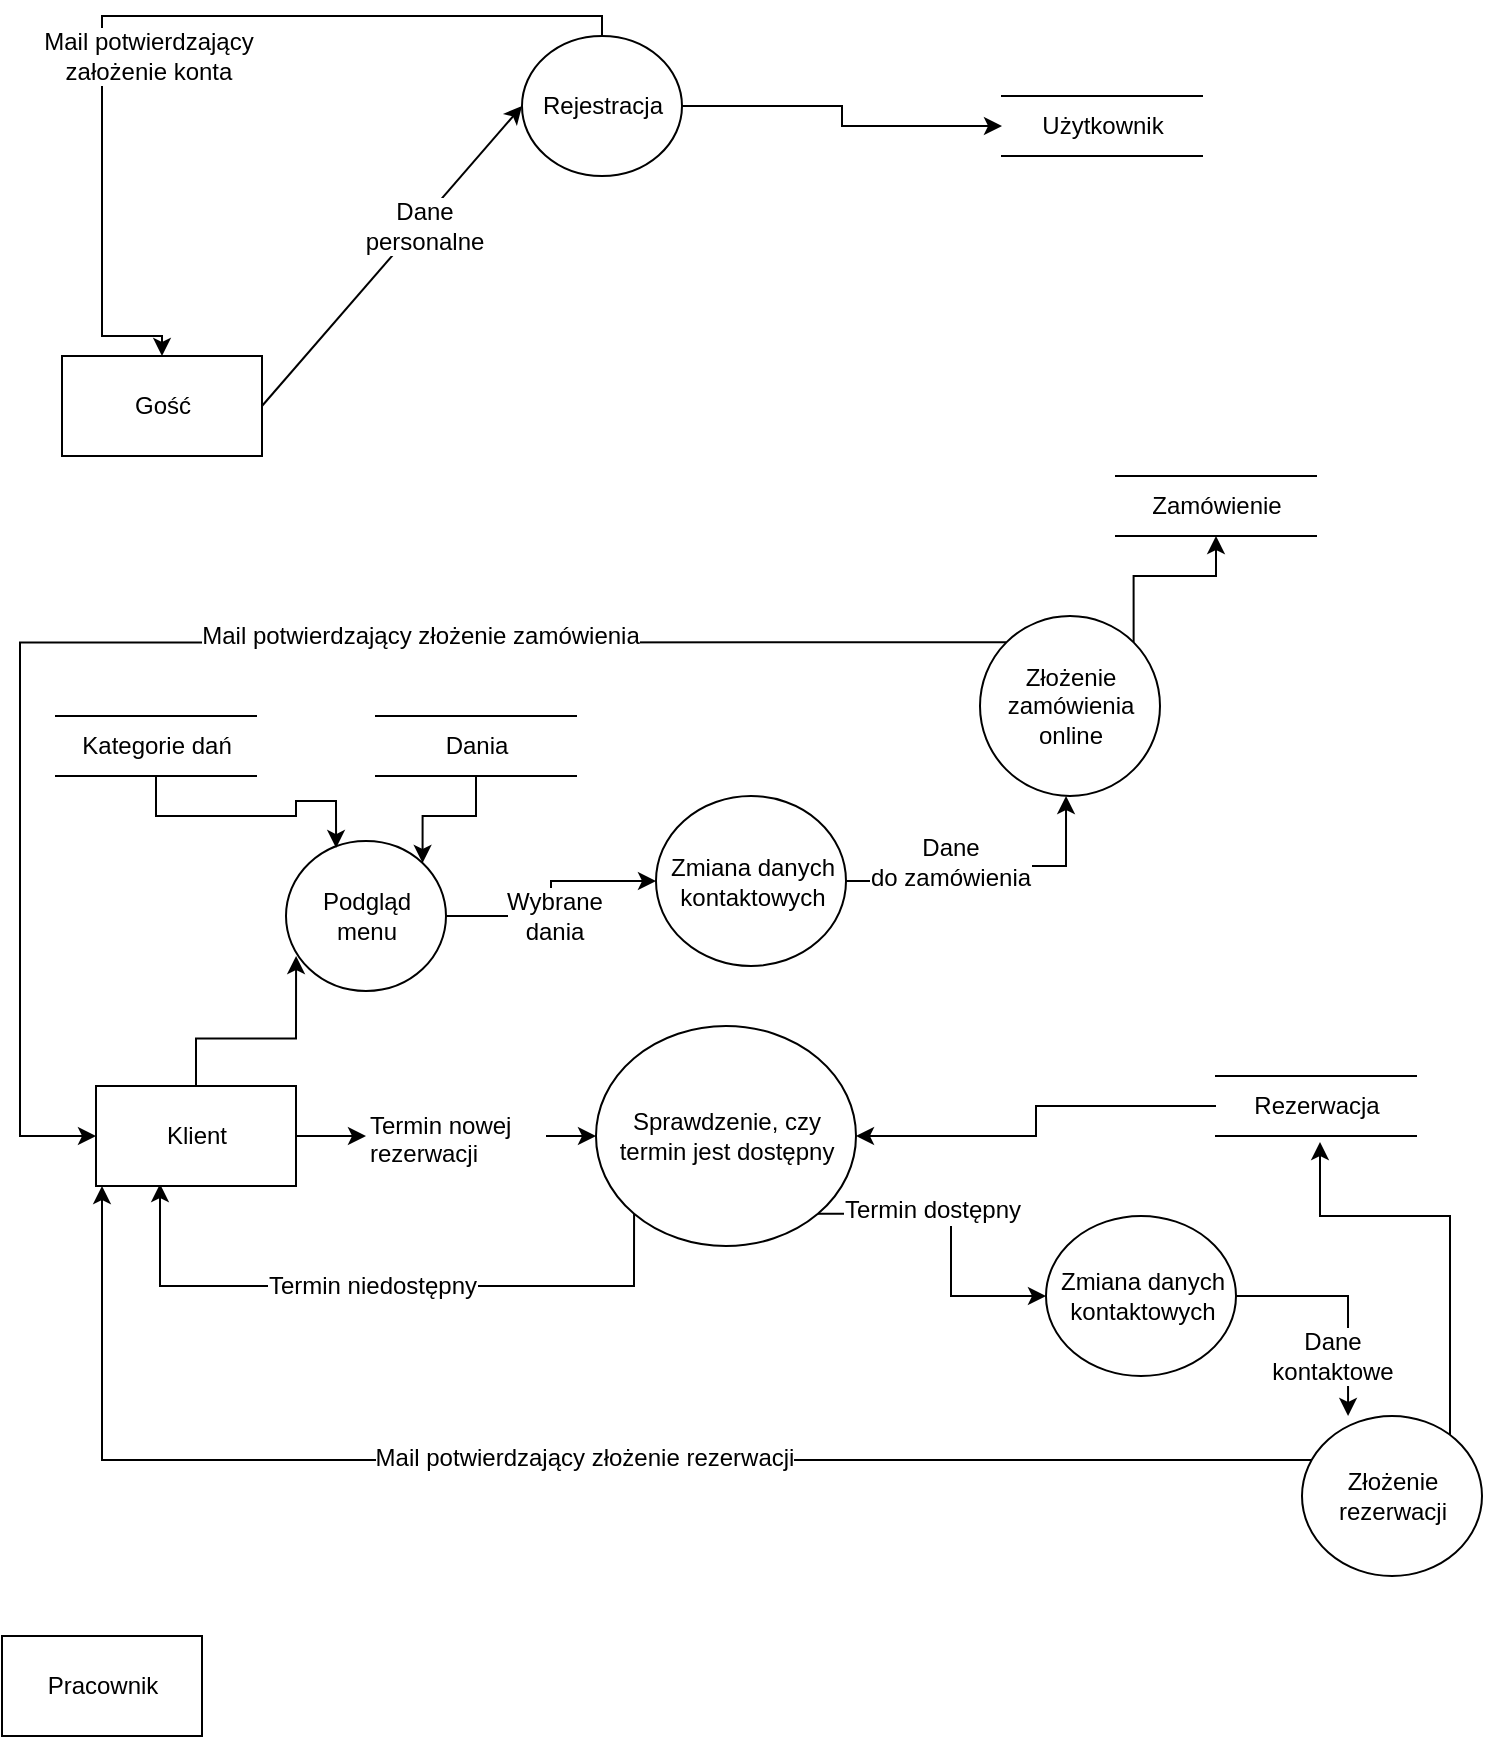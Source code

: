 <mxfile version="12.1.7" type="gitlab" pages="1"><diagram id="Mis9JatLhUR5fZRJJCik" name="Page-1"><mxGraphModel dx="1981" dy="1122" grid="1" gridSize="10" guides="1" tooltips="1" connect="1" arrows="1" fold="1" page="1" pageScale="1" pageWidth="827" pageHeight="1169" math="0" shadow="0"><root><mxCell id="0"/><mxCell id="1" parent="0"/><mxCell id="JNWb1iQGZ5hUgEjCNbyO-17" style="edgeStyle=orthogonalEdgeStyle;rounded=0;orthogonalLoop=1;jettySize=auto;html=1;exitX=1;exitY=0.5;exitDx=0;exitDy=0;entryX=0;entryY=0.5;entryDx=0;entryDy=0;" edge="1" parent="1" source="JNWb1iQGZ5hUgEjCNbyO-20" target="JNWb1iQGZ5hUgEjCNbyO-14"><mxGeometry relative="1" as="geometry"/></mxCell><mxCell id="JNWb1iQGZ5hUgEjCNbyO-2" value="Gość" style="html=1;dashed=0;whitespace=wrap;" vertex="1" parent="1"><mxGeometry x="70" y="250" width="100" height="50" as="geometry"/></mxCell><mxCell id="JNWb1iQGZ5hUgEjCNbyO-11" style="edgeStyle=orthogonalEdgeStyle;rounded=0;orthogonalLoop=1;jettySize=auto;html=1;entryX=0;entryY=0.5;entryDx=0;entryDy=0;" edge="1" parent="1" source="JNWb1iQGZ5hUgEjCNbyO-4" target="JNWb1iQGZ5hUgEjCNbyO-5"><mxGeometry relative="1" as="geometry"/></mxCell><mxCell id="JNWb1iQGZ5hUgEjCNbyO-12" style="edgeStyle=orthogonalEdgeStyle;rounded=0;orthogonalLoop=1;jettySize=auto;html=1;entryX=0.5;entryY=0;entryDx=0;entryDy=0;" edge="1" parent="1" source="JNWb1iQGZ5hUgEjCNbyO-4" target="JNWb1iQGZ5hUgEjCNbyO-2"><mxGeometry relative="1" as="geometry"><mxPoint x="120" y="300" as="targetPoint"/><Array as="points"><mxPoint x="340" y="80"/><mxPoint x="90" y="80"/><mxPoint x="90" y="240"/><mxPoint x="120" y="240"/></Array></mxGeometry></mxCell><mxCell id="JNWb1iQGZ5hUgEjCNbyO-13" value="&lt;div&gt;Mail potwierdzający &lt;br&gt;&lt;/div&gt;&lt;div&gt;założenie konta&lt;/div&gt;" style="text;html=1;resizable=0;points=[];align=center;verticalAlign=middle;labelBackgroundColor=#ffffff;" vertex="1" connectable="0" parent="JNWb1iQGZ5hUgEjCNbyO-12"><mxGeometry x="0.207" y="-2" relative="1" as="geometry"><mxPoint x="25" y="2" as="offset"/></mxGeometry></mxCell><mxCell id="JNWb1iQGZ5hUgEjCNbyO-4" value="Rejestracja" style="shape=ellipse;html=1;dashed=0;whitespace=wrap;perimeter=ellipsePerimeter;" vertex="1" parent="1"><mxGeometry x="300" y="90" width="80" height="70" as="geometry"/></mxCell><mxCell id="JNWb1iQGZ5hUgEjCNbyO-5" value="Użytkownik" style="html=1;dashed=0;whitespace=wrap;shape=partialRectangle;right=0;left=0;fillColor=none;" vertex="1" parent="1"><mxGeometry x="540" y="120" width="100" height="30" as="geometry"/></mxCell><mxCell id="JNWb1iQGZ5hUgEjCNbyO-10" value="" style="group" vertex="1" connectable="0" parent="1"><mxGeometry x="190" y="100" width="50" height="50" as="geometry"/></mxCell><mxCell id="JNWb1iQGZ5hUgEjCNbyO-6" value="" style="endArrow=classic;html=1;exitX=1;exitY=0.5;exitDx=0;exitDy=0;entryX=0;entryY=0.5;entryDx=0;entryDy=0;" edge="1" parent="1" source="JNWb1iQGZ5hUgEjCNbyO-2" target="JNWb1iQGZ5hUgEjCNbyO-4"><mxGeometry width="50" height="50" relative="1" as="geometry"><mxPoint x="190" y="150" as="sourcePoint"/><mxPoint x="240" y="100" as="targetPoint"/></mxGeometry></mxCell><mxCell id="JNWb1iQGZ5hUgEjCNbyO-9" value="&lt;div&gt;Dane &lt;br&gt;&lt;/div&gt;&lt;div&gt;personalne&lt;/div&gt;" style="text;html=1;resizable=0;points=[];align=center;verticalAlign=middle;labelBackgroundColor=#ffffff;" vertex="1" connectable="0" parent="JNWb1iQGZ5hUgEjCNbyO-6"><mxGeometry x="0.42" y="2" relative="1" as="geometry"><mxPoint x="-10.5" y="18" as="offset"/></mxGeometry></mxCell><mxCell id="JNWb1iQGZ5hUgEjCNbyO-23" style="edgeStyle=orthogonalEdgeStyle;rounded=0;orthogonalLoop=1;jettySize=auto;html=1;exitX=1;exitY=1;exitDx=0;exitDy=0;" edge="1" parent="1" source="JNWb1iQGZ5hUgEjCNbyO-14" target="JNWb1iQGZ5hUgEjCNbyO-41"><mxGeometry relative="1" as="geometry"/></mxCell><mxCell id="JNWb1iQGZ5hUgEjCNbyO-24" value="Termin dostępny" style="text;html=1;resizable=0;points=[];align=center;verticalAlign=middle;labelBackgroundColor=#ffffff;" vertex="1" connectable="0" parent="JNWb1iQGZ5hUgEjCNbyO-23"><mxGeometry x="-0.274" y="2" relative="1" as="geometry"><mxPoint as="offset"/></mxGeometry></mxCell><mxCell id="JNWb1iQGZ5hUgEjCNbyO-25" style="edgeStyle=orthogonalEdgeStyle;rounded=0;orthogonalLoop=1;jettySize=auto;html=1;exitX=0;exitY=1;exitDx=0;exitDy=0;entryX=0.32;entryY=0.98;entryDx=0;entryDy=0;entryPerimeter=0;" edge="1" parent="1" source="JNWb1iQGZ5hUgEjCNbyO-14" target="JNWb1iQGZ5hUgEjCNbyO-18"><mxGeometry relative="1" as="geometry"><Array as="points"><mxPoint x="356" y="715"/><mxPoint x="119" y="715"/></Array></mxGeometry></mxCell><mxCell id="JNWb1iQGZ5hUgEjCNbyO-27" value="Termin niedostępny" style="text;html=1;resizable=0;points=[];align=center;verticalAlign=middle;labelBackgroundColor=#ffffff;" vertex="1" connectable="0" parent="JNWb1iQGZ5hUgEjCNbyO-25"><mxGeometry x="0.031" relative="1" as="geometry"><mxPoint as="offset"/></mxGeometry></mxCell><mxCell id="JNWb1iQGZ5hUgEjCNbyO-14" value="&lt;div&gt;Sprawdzenie, czy&lt;/div&gt;&lt;div&gt; termin jest dostępny&lt;/div&gt;" style="shape=ellipse;html=1;dashed=0;whitespace=wrap;perimeter=ellipsePerimeter;" vertex="1" parent="1"><mxGeometry x="337" y="585" width="130" height="110" as="geometry"/></mxCell><mxCell id="JNWb1iQGZ5hUgEjCNbyO-16" style="edgeStyle=orthogonalEdgeStyle;rounded=0;orthogonalLoop=1;jettySize=auto;html=1;exitX=0;exitY=0.5;exitDx=0;exitDy=0;" edge="1" parent="1" source="JNWb1iQGZ5hUgEjCNbyO-15" target="JNWb1iQGZ5hUgEjCNbyO-14"><mxGeometry relative="1" as="geometry"/></mxCell><mxCell id="JNWb1iQGZ5hUgEjCNbyO-15" value="Rezerwacja" style="html=1;dashed=0;whitespace=wrap;shape=partialRectangle;right=0;left=0;fillColor=none;" vertex="1" parent="1"><mxGeometry x="647" y="610" width="100" height="30" as="geometry"/></mxCell><mxCell id="JNWb1iQGZ5hUgEjCNbyO-54" style="edgeStyle=orthogonalEdgeStyle;rounded=0;orthogonalLoop=1;jettySize=auto;html=1;exitX=0.5;exitY=0;exitDx=0;exitDy=0;entryX=0.063;entryY=0.767;entryDx=0;entryDy=0;entryPerimeter=0;" edge="1" parent="1" source="JNWb1iQGZ5hUgEjCNbyO-18" target="JNWb1iQGZ5hUgEjCNbyO-48"><mxGeometry relative="1" as="geometry"/></mxCell><mxCell id="JNWb1iQGZ5hUgEjCNbyO-18" value="Klient" style="html=1;dashed=0;whitespace=wrap;" vertex="1" parent="1"><mxGeometry x="87" y="615" width="100" height="50" as="geometry"/></mxCell><mxCell id="JNWb1iQGZ5hUgEjCNbyO-20" value="&lt;div&gt;Termin nowej&lt;/div&gt;&lt;div&gt; rezerwacji&lt;/div&gt;" style="text;html=1;resizable=0;points=[];autosize=1;align=left;verticalAlign=top;spacingTop=-4;" vertex="1" parent="1"><mxGeometry x="222" y="625" width="90" height="30" as="geometry"/></mxCell><mxCell id="JNWb1iQGZ5hUgEjCNbyO-21" style="edgeStyle=orthogonalEdgeStyle;rounded=0;orthogonalLoop=1;jettySize=auto;html=1;exitX=1;exitY=0.5;exitDx=0;exitDy=0;entryX=0;entryY=0.5;entryDx=0;entryDy=0;" edge="1" parent="1" source="JNWb1iQGZ5hUgEjCNbyO-18" target="JNWb1iQGZ5hUgEjCNbyO-20"><mxGeometry relative="1" as="geometry"><mxPoint x="187" y="640" as="sourcePoint"/><mxPoint x="337" y="640" as="targetPoint"/></mxGeometry></mxCell><mxCell id="JNWb1iQGZ5hUgEjCNbyO-30" style="edgeStyle=orthogonalEdgeStyle;rounded=0;orthogonalLoop=1;jettySize=auto;html=1;exitX=1;exitY=0;exitDx=0;exitDy=0;" edge="1" parent="1" source="JNWb1iQGZ5hUgEjCNbyO-29"><mxGeometry relative="1" as="geometry"><mxPoint x="699" y="643" as="targetPoint"/><Array as="points"><mxPoint x="764" y="680"/><mxPoint x="699" y="680"/></Array></mxGeometry></mxCell><mxCell id="JNWb1iQGZ5hUgEjCNbyO-31" style="edgeStyle=orthogonalEdgeStyle;rounded=0;orthogonalLoop=1;jettySize=auto;html=1;entryX=0.03;entryY=1;entryDx=0;entryDy=0;entryPerimeter=0;" edge="1" parent="1" target="JNWb1iQGZ5hUgEjCNbyO-18"><mxGeometry relative="1" as="geometry"><mxPoint x="700" y="802" as="sourcePoint"/><Array as="points"><mxPoint x="90" y="802"/></Array></mxGeometry></mxCell><mxCell id="JNWb1iQGZ5hUgEjCNbyO-32" value="Mail potwierdzający złożenie rezerwacji" style="text;html=1;resizable=0;points=[];align=center;verticalAlign=middle;labelBackgroundColor=#ffffff;" vertex="1" connectable="0" parent="JNWb1iQGZ5hUgEjCNbyO-31"><mxGeometry x="-0.011" y="-1" relative="1" as="geometry"><mxPoint as="offset"/></mxGeometry></mxCell><mxCell id="JNWb1iQGZ5hUgEjCNbyO-29" value="&lt;div&gt;Złożenie &lt;br&gt;&lt;/div&gt;&lt;div&gt;rezerwacji&lt;/div&gt;" style="shape=ellipse;html=1;dashed=0;whitespace=wrap;perimeter=ellipsePerimeter;" vertex="1" parent="1"><mxGeometry x="690" y="780" width="90" height="80" as="geometry"/></mxCell><mxCell id="JNWb1iQGZ5hUgEjCNbyO-43" style="edgeStyle=orthogonalEdgeStyle;rounded=0;orthogonalLoop=1;jettySize=auto;html=1;exitX=1;exitY=0.5;exitDx=0;exitDy=0;entryX=0.256;entryY=0;entryDx=0;entryDy=0;entryPerimeter=0;" edge="1" parent="1" source="JNWb1iQGZ5hUgEjCNbyO-41" target="JNWb1iQGZ5hUgEjCNbyO-29"><mxGeometry relative="1" as="geometry"/></mxCell><mxCell id="JNWb1iQGZ5hUgEjCNbyO-45" value="&lt;div&gt;Dane&lt;/div&gt;&lt;div&gt;kontaktowe&lt;br&gt;&lt;/div&gt;" style="text;html=1;resizable=0;points=[];align=center;verticalAlign=middle;labelBackgroundColor=#ffffff;" vertex="1" connectable="0" parent="JNWb1iQGZ5hUgEjCNbyO-43"><mxGeometry x="-0.301" y="-3" relative="1" as="geometry"><mxPoint x="7" y="27" as="offset"/></mxGeometry></mxCell><mxCell id="JNWb1iQGZ5hUgEjCNbyO-41" value="&lt;div&gt;Zmiana danych&lt;/div&gt;&lt;div&gt; kontaktowych&lt;/div&gt;" style="shape=ellipse;html=1;dashed=0;whitespace=wrap;perimeter=ellipsePerimeter;" vertex="1" parent="1"><mxGeometry x="562" y="680" width="95" height="80" as="geometry"/></mxCell><mxCell id="JNWb1iQGZ5hUgEjCNbyO-63" style="edgeStyle=orthogonalEdgeStyle;rounded=0;orthogonalLoop=1;jettySize=auto;html=1;exitX=1;exitY=0;exitDx=0;exitDy=0;entryX=0.5;entryY=1;entryDx=0;entryDy=0;" edge="1" parent="1" source="JNWb1iQGZ5hUgEjCNbyO-47" target="JNWb1iQGZ5hUgEjCNbyO-62"><mxGeometry relative="1" as="geometry"/></mxCell><mxCell id="JNWb1iQGZ5hUgEjCNbyO-64" style="edgeStyle=orthogonalEdgeStyle;rounded=0;orthogonalLoop=1;jettySize=auto;html=1;exitX=0;exitY=0;exitDx=0;exitDy=0;entryX=0;entryY=0.5;entryDx=0;entryDy=0;" edge="1" parent="1" source="JNWb1iQGZ5hUgEjCNbyO-47" target="JNWb1iQGZ5hUgEjCNbyO-18"><mxGeometry relative="1" as="geometry"><Array as="points"><mxPoint x="49" y="393"/><mxPoint x="49" y="640"/></Array></mxGeometry></mxCell><mxCell id="JNWb1iQGZ5hUgEjCNbyO-65" value="Mail potwierdzający złożenie zamówienia" style="text;html=1;resizable=0;points=[];align=center;verticalAlign=middle;labelBackgroundColor=#ffffff;" vertex="1" connectable="0" parent="JNWb1iQGZ5hUgEjCNbyO-64"><mxGeometry x="-0.018" y="3" relative="1" as="geometry"><mxPoint x="89" y="-6" as="offset"/></mxGeometry></mxCell><mxCell id="JNWb1iQGZ5hUgEjCNbyO-47" value="&lt;div&gt;Złożenie&lt;/div&gt;&lt;div&gt;zamówienia&lt;/div&gt;&lt;div&gt;online&lt;br&gt;&lt;/div&gt;" style="shape=ellipse;html=1;dashed=0;whitespace=wrap;aspect=fixed;perimeter=ellipsePerimeter;" vertex="1" parent="1"><mxGeometry x="529" y="380" width="90" height="90" as="geometry"/></mxCell><mxCell id="JNWb1iQGZ5hUgEjCNbyO-57" style="edgeStyle=orthogonalEdgeStyle;rounded=0;orthogonalLoop=1;jettySize=auto;html=1;exitX=1;exitY=0.5;exitDx=0;exitDy=0;entryX=0;entryY=0.5;entryDx=0;entryDy=0;" edge="1" parent="1" source="JNWb1iQGZ5hUgEjCNbyO-48" target="JNWb1iQGZ5hUgEjCNbyO-56"><mxGeometry relative="1" as="geometry"/></mxCell><mxCell id="JNWb1iQGZ5hUgEjCNbyO-59" value="&lt;div&gt;Wybrane&lt;/div&gt;&lt;div&gt;dania&lt;br&gt;&lt;/div&gt;" style="text;html=1;resizable=0;points=[];align=center;verticalAlign=middle;labelBackgroundColor=#ffffff;" vertex="1" connectable="0" parent="JNWb1iQGZ5hUgEjCNbyO-57"><mxGeometry x="-0.333" relative="1" as="geometry"><mxPoint x="12.5" as="offset"/></mxGeometry></mxCell><mxCell id="JNWb1iQGZ5hUgEjCNbyO-48" value="&lt;div&gt;Podgląd &lt;br&gt;&lt;/div&gt;&lt;div&gt;menu&lt;br&gt;&lt;/div&gt;" style="shape=ellipse;html=1;dashed=0;whitespace=wrap;perimeter=ellipsePerimeter;" vertex="1" parent="1"><mxGeometry x="182" y="492.5" width="80" height="75" as="geometry"/></mxCell><mxCell id="JNWb1iQGZ5hUgEjCNbyO-52" style="edgeStyle=orthogonalEdgeStyle;rounded=0;orthogonalLoop=1;jettySize=auto;html=1;exitX=0.5;exitY=1;exitDx=0;exitDy=0;entryX=1;entryY=0;entryDx=0;entryDy=0;" edge="1" parent="1" source="JNWb1iQGZ5hUgEjCNbyO-49" target="JNWb1iQGZ5hUgEjCNbyO-48"><mxGeometry relative="1" as="geometry"/></mxCell><mxCell id="JNWb1iQGZ5hUgEjCNbyO-49" value="Dania" style="html=1;dashed=0;whitespace=wrap;shape=partialRectangle;right=0;left=0;fillColor=none;" vertex="1" parent="1"><mxGeometry x="227" y="430" width="100" height="30" as="geometry"/></mxCell><mxCell id="JNWb1iQGZ5hUgEjCNbyO-53" style="edgeStyle=orthogonalEdgeStyle;rounded=0;orthogonalLoop=1;jettySize=auto;html=1;exitX=0.5;exitY=1;exitDx=0;exitDy=0;entryX=0.313;entryY=0.047;entryDx=0;entryDy=0;entryPerimeter=0;" edge="1" parent="1" source="JNWb1iQGZ5hUgEjCNbyO-50" target="JNWb1iQGZ5hUgEjCNbyO-48"><mxGeometry relative="1" as="geometry"/></mxCell><mxCell id="JNWb1iQGZ5hUgEjCNbyO-50" value="Kategorie dań" style="html=1;dashed=0;whitespace=wrap;shape=partialRectangle;right=0;left=0;fillColor=none;" vertex="1" parent="1"><mxGeometry x="67" y="430" width="100" height="30" as="geometry"/></mxCell><mxCell id="JNWb1iQGZ5hUgEjCNbyO-58" style="edgeStyle=orthogonalEdgeStyle;rounded=0;orthogonalLoop=1;jettySize=auto;html=1;exitX=1;exitY=0.5;exitDx=0;exitDy=0;entryX=0.478;entryY=1;entryDx=0;entryDy=0;entryPerimeter=0;" edge="1" parent="1" source="JNWb1iQGZ5hUgEjCNbyO-56" target="JNWb1iQGZ5hUgEjCNbyO-47"><mxGeometry relative="1" as="geometry"><mxPoint x="572" y="480" as="targetPoint"/><Array as="points"><mxPoint x="507" y="513"/><mxPoint x="507" y="505"/><mxPoint x="572" y="505"/></Array></mxGeometry></mxCell><mxCell id="JNWb1iQGZ5hUgEjCNbyO-61" value="&lt;div&gt;Dane&lt;/div&gt;&lt;div&gt;do zamówienia&lt;br&gt;&lt;/div&gt;" style="text;html=1;resizable=0;points=[];align=center;verticalAlign=middle;labelBackgroundColor=#ffffff;" vertex="1" connectable="0" parent="JNWb1iQGZ5hUgEjCNbyO-58"><mxGeometry x="-0.229" y="2" relative="1" as="geometry"><mxPoint as="offset"/></mxGeometry></mxCell><mxCell id="JNWb1iQGZ5hUgEjCNbyO-56" value="&lt;div&gt;Zmiana danych&lt;/div&gt;&lt;div&gt;kontaktowych&lt;br&gt;&lt;/div&gt;" style="shape=ellipse;html=1;dashed=0;whitespace=wrap;perimeter=ellipsePerimeter;" vertex="1" parent="1"><mxGeometry x="367" y="470" width="95" height="85" as="geometry"/></mxCell><mxCell id="JNWb1iQGZ5hUgEjCNbyO-62" value="Zamówienie" style="html=1;dashed=0;whitespace=wrap;shape=partialRectangle;right=0;left=0;fillColor=none;" vertex="1" parent="1"><mxGeometry x="597" y="310" width="100" height="30" as="geometry"/></mxCell><mxCell id="JNWb1iQGZ5hUgEjCNbyO-70" value="Pracownik" style="html=1;dashed=0;whitespace=wrap;" vertex="1" parent="1"><mxGeometry x="40" y="890" width="100" height="50" as="geometry"/></mxCell></root></mxGraphModel></diagram></mxfile>